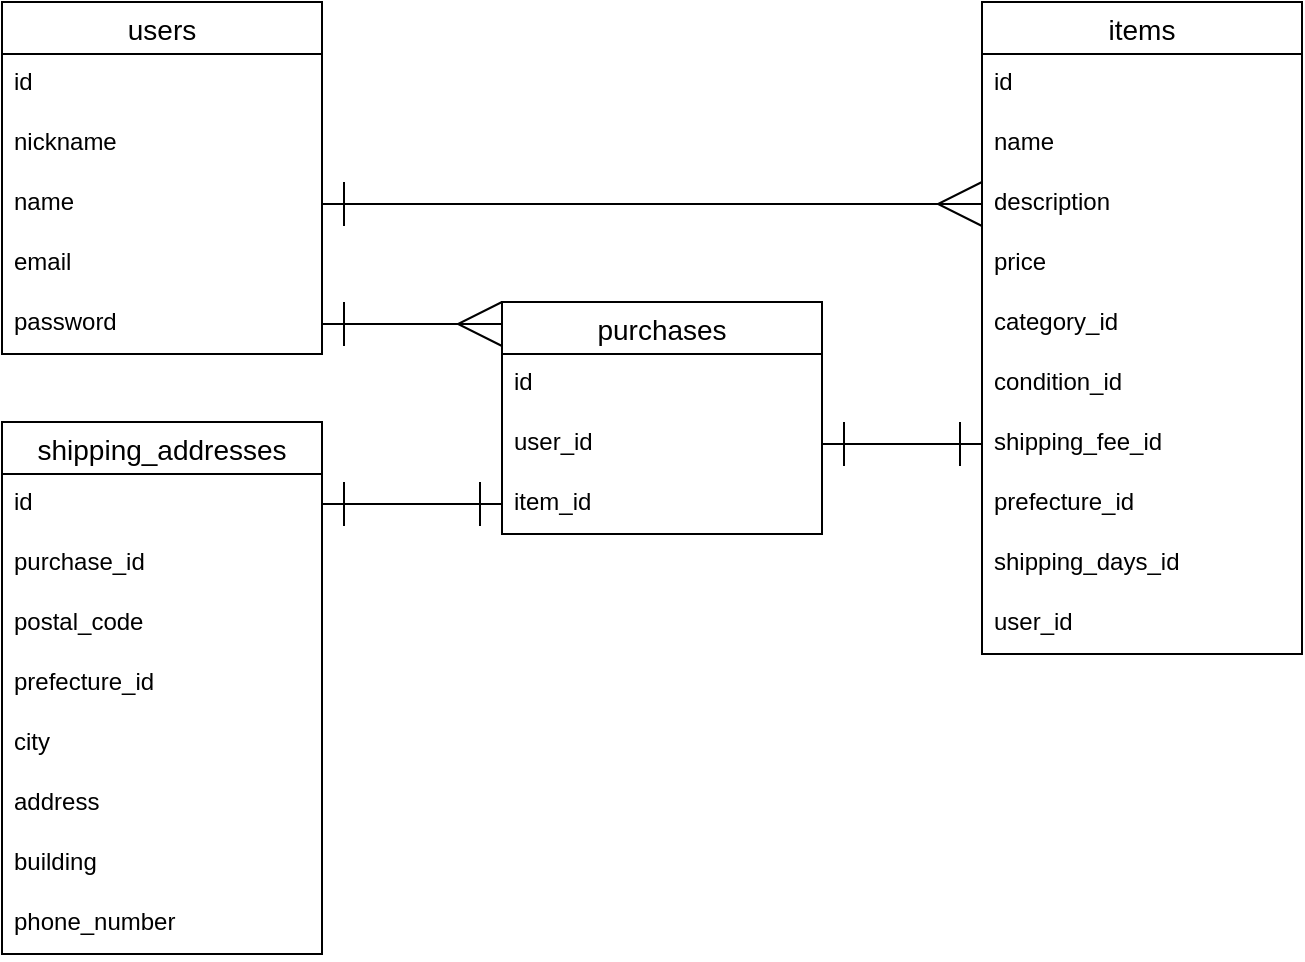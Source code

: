 <mxfile>
    <diagram id="_af0LlC1R5u32G97hvIy" name="ページ1">
        <mxGraphModel dx="693" dy="622" grid="1" gridSize="10" guides="1" tooltips="1" connect="1" arrows="1" fold="1" page="1" pageScale="1" pageWidth="827" pageHeight="1169" math="0" shadow="0">
            <root>
                <mxCell id="0"/>
                <mxCell id="1" parent="0"/>
                <mxCell id="WiO7XwDa6cTCLaKJCG0W-1" value="users" style="swimlane;fontStyle=0;childLayout=stackLayout;horizontal=1;startSize=26;horizontalStack=0;resizeParent=1;resizeParentMax=0;resizeLast=0;collapsible=1;marginBottom=0;align=center;fontSize=14;" vertex="1" parent="1">
                    <mxGeometry x="60" y="40" width="160" height="176" as="geometry"/>
                </mxCell>
                <mxCell id="WiO7XwDa6cTCLaKJCG0W-2" value="id " style="text;strokeColor=none;fillColor=none;spacingLeft=4;spacingRight=4;overflow=hidden;rotatable=0;points=[[0,0.5],[1,0.5]];portConstraint=eastwest;fontSize=12;" vertex="1" parent="WiO7XwDa6cTCLaKJCG0W-1">
                    <mxGeometry y="26" width="160" height="30" as="geometry"/>
                </mxCell>
                <mxCell id="WiO7XwDa6cTCLaKJCG0W-3" value="nickname" style="text;strokeColor=none;fillColor=none;spacingLeft=4;spacingRight=4;overflow=hidden;rotatable=0;points=[[0,0.5],[1,0.5]];portConstraint=eastwest;fontSize=12;" vertex="1" parent="WiO7XwDa6cTCLaKJCG0W-1">
                    <mxGeometry y="56" width="160" height="30" as="geometry"/>
                </mxCell>
                <mxCell id="WiO7XwDa6cTCLaKJCG0W-4" value="name" style="text;strokeColor=none;fillColor=none;spacingLeft=4;spacingRight=4;overflow=hidden;rotatable=0;points=[[0,0.5],[1,0.5]];portConstraint=eastwest;fontSize=12;" vertex="1" parent="WiO7XwDa6cTCLaKJCG0W-1">
                    <mxGeometry y="86" width="160" height="30" as="geometry"/>
                </mxCell>
                <mxCell id="WiO7XwDa6cTCLaKJCG0W-19" value="email" style="text;strokeColor=none;fillColor=none;spacingLeft=4;spacingRight=4;overflow=hidden;rotatable=0;points=[[0,0.5],[1,0.5]];portConstraint=eastwest;fontSize=12;" vertex="1" parent="WiO7XwDa6cTCLaKJCG0W-1">
                    <mxGeometry y="116" width="160" height="30" as="geometry"/>
                </mxCell>
                <mxCell id="WiO7XwDa6cTCLaKJCG0W-21" value="password" style="text;strokeColor=none;fillColor=none;spacingLeft=4;spacingRight=4;overflow=hidden;rotatable=0;points=[[0,0.5],[1,0.5]];portConstraint=eastwest;fontSize=12;" vertex="1" parent="WiO7XwDa6cTCLaKJCG0W-1">
                    <mxGeometry y="146" width="160" height="30" as="geometry"/>
                </mxCell>
                <mxCell id="WiO7XwDa6cTCLaKJCG0W-5" value="shipping_addresses" style="swimlane;fontStyle=0;childLayout=stackLayout;horizontal=1;startSize=26;horizontalStack=0;resizeParent=1;resizeParentMax=0;resizeLast=0;collapsible=1;marginBottom=0;align=center;fontSize=14;" vertex="1" parent="1">
                    <mxGeometry x="60" y="250" width="160" height="266" as="geometry"/>
                </mxCell>
                <mxCell id="WiO7XwDa6cTCLaKJCG0W-6" value="id" style="text;strokeColor=none;fillColor=none;spacingLeft=4;spacingRight=4;overflow=hidden;rotatable=0;points=[[0,0.5],[1,0.5]];portConstraint=eastwest;fontSize=12;" vertex="1" parent="WiO7XwDa6cTCLaKJCG0W-5">
                    <mxGeometry y="26" width="160" height="30" as="geometry"/>
                </mxCell>
                <mxCell id="WiO7XwDa6cTCLaKJCG0W-7" value="purchase_id" style="text;strokeColor=none;fillColor=none;spacingLeft=4;spacingRight=4;overflow=hidden;rotatable=0;points=[[0,0.5],[1,0.5]];portConstraint=eastwest;fontSize=12;" vertex="1" parent="WiO7XwDa6cTCLaKJCG0W-5">
                    <mxGeometry y="56" width="160" height="30" as="geometry"/>
                </mxCell>
                <mxCell id="WiO7XwDa6cTCLaKJCG0W-8" value="postal_code" style="text;strokeColor=none;fillColor=none;spacingLeft=4;spacingRight=4;overflow=hidden;rotatable=0;points=[[0,0.5],[1,0.5]];portConstraint=eastwest;fontSize=12;" vertex="1" parent="WiO7XwDa6cTCLaKJCG0W-5">
                    <mxGeometry y="86" width="160" height="30" as="geometry"/>
                </mxCell>
                <mxCell id="WiO7XwDa6cTCLaKJCG0W-28" value="prefecture_id" style="text;strokeColor=none;fillColor=none;spacingLeft=4;spacingRight=4;overflow=hidden;rotatable=0;points=[[0,0.5],[1,0.5]];portConstraint=eastwest;fontSize=12;" vertex="1" parent="WiO7XwDa6cTCLaKJCG0W-5">
                    <mxGeometry y="116" width="160" height="30" as="geometry"/>
                </mxCell>
                <mxCell id="WiO7XwDa6cTCLaKJCG0W-29" value="city" style="text;strokeColor=none;fillColor=none;spacingLeft=4;spacingRight=4;overflow=hidden;rotatable=0;points=[[0,0.5],[1,0.5]];portConstraint=eastwest;fontSize=12;" vertex="1" parent="WiO7XwDa6cTCLaKJCG0W-5">
                    <mxGeometry y="146" width="160" height="30" as="geometry"/>
                </mxCell>
                <mxCell id="WiO7XwDa6cTCLaKJCG0W-30" value="address" style="text;strokeColor=none;fillColor=none;spacingLeft=4;spacingRight=4;overflow=hidden;rotatable=0;points=[[0,0.5],[1,0.5]];portConstraint=eastwest;fontSize=12;" vertex="1" parent="WiO7XwDa6cTCLaKJCG0W-5">
                    <mxGeometry y="176" width="160" height="30" as="geometry"/>
                </mxCell>
                <mxCell id="WiO7XwDa6cTCLaKJCG0W-31" value="building" style="text;strokeColor=none;fillColor=none;spacingLeft=4;spacingRight=4;overflow=hidden;rotatable=0;points=[[0,0.5],[1,0.5]];portConstraint=eastwest;fontSize=12;" vertex="1" parent="WiO7XwDa6cTCLaKJCG0W-5">
                    <mxGeometry y="206" width="160" height="30" as="geometry"/>
                </mxCell>
                <mxCell id="WiO7XwDa6cTCLaKJCG0W-38" value="phone_number" style="text;strokeColor=none;fillColor=none;spacingLeft=4;spacingRight=4;overflow=hidden;rotatable=0;points=[[0,0.5],[1,0.5]];portConstraint=eastwest;fontSize=12;" vertex="1" parent="WiO7XwDa6cTCLaKJCG0W-5">
                    <mxGeometry y="236" width="160" height="30" as="geometry"/>
                </mxCell>
                <mxCell id="WiO7XwDa6cTCLaKJCG0W-11" value="items" style="swimlane;fontStyle=0;childLayout=stackLayout;horizontal=1;startSize=26;horizontalStack=0;resizeParent=1;resizeParentMax=0;resizeLast=0;collapsible=1;marginBottom=0;align=center;fontSize=14;" vertex="1" parent="1">
                    <mxGeometry x="550" y="40" width="160" height="326" as="geometry"/>
                </mxCell>
                <mxCell id="WiO7XwDa6cTCLaKJCG0W-12" value="id" style="text;strokeColor=none;fillColor=none;spacingLeft=4;spacingRight=4;overflow=hidden;rotatable=0;points=[[0,0.5],[1,0.5]];portConstraint=eastwest;fontSize=12;" vertex="1" parent="WiO7XwDa6cTCLaKJCG0W-11">
                    <mxGeometry y="26" width="160" height="30" as="geometry"/>
                </mxCell>
                <mxCell id="WiO7XwDa6cTCLaKJCG0W-13" value="name" style="text;strokeColor=none;fillColor=none;spacingLeft=4;spacingRight=4;overflow=hidden;rotatable=0;points=[[0,0.5],[1,0.5]];portConstraint=eastwest;fontSize=12;" vertex="1" parent="WiO7XwDa6cTCLaKJCG0W-11">
                    <mxGeometry y="56" width="160" height="30" as="geometry"/>
                </mxCell>
                <mxCell id="WiO7XwDa6cTCLaKJCG0W-14" value="description" style="text;strokeColor=none;fillColor=none;spacingLeft=4;spacingRight=4;overflow=hidden;rotatable=0;points=[[0,0.5],[1,0.5]];portConstraint=eastwest;fontSize=12;" vertex="1" parent="WiO7XwDa6cTCLaKJCG0W-11">
                    <mxGeometry y="86" width="160" height="30" as="geometry"/>
                </mxCell>
                <mxCell id="WiO7XwDa6cTCLaKJCG0W-23" value="price" style="text;strokeColor=none;fillColor=none;spacingLeft=4;spacingRight=4;overflow=hidden;rotatable=0;points=[[0,0.5],[1,0.5]];portConstraint=eastwest;fontSize=12;" vertex="1" parent="WiO7XwDa6cTCLaKJCG0W-11">
                    <mxGeometry y="116" width="160" height="30" as="geometry"/>
                </mxCell>
                <mxCell id="WiO7XwDa6cTCLaKJCG0W-26" value="category_id" style="text;strokeColor=none;fillColor=none;spacingLeft=4;spacingRight=4;overflow=hidden;rotatable=0;points=[[0,0.5],[1,0.5]];portConstraint=eastwest;fontSize=12;" vertex="1" parent="WiO7XwDa6cTCLaKJCG0W-11">
                    <mxGeometry y="146" width="160" height="30" as="geometry"/>
                </mxCell>
                <mxCell id="WiO7XwDa6cTCLaKJCG0W-32" value="condition_id" style="text;strokeColor=none;fillColor=none;spacingLeft=4;spacingRight=4;overflow=hidden;rotatable=0;points=[[0,0.5],[1,0.5]];portConstraint=eastwest;fontSize=12;" vertex="1" parent="WiO7XwDa6cTCLaKJCG0W-11">
                    <mxGeometry y="176" width="160" height="30" as="geometry"/>
                </mxCell>
                <mxCell id="WiO7XwDa6cTCLaKJCG0W-34" value="shipping_fee_id" style="text;strokeColor=none;fillColor=none;spacingLeft=4;spacingRight=4;overflow=hidden;rotatable=0;points=[[0,0.5],[1,0.5]];portConstraint=eastwest;fontSize=12;" vertex="1" parent="WiO7XwDa6cTCLaKJCG0W-11">
                    <mxGeometry y="206" width="160" height="30" as="geometry"/>
                </mxCell>
                <mxCell id="WiO7XwDa6cTCLaKJCG0W-33" value="prefecture_id" style="text;strokeColor=none;fillColor=none;spacingLeft=4;spacingRight=4;overflow=hidden;rotatable=0;points=[[0,0.5],[1,0.5]];portConstraint=eastwest;fontSize=12;" vertex="1" parent="WiO7XwDa6cTCLaKJCG0W-11">
                    <mxGeometry y="236" width="160" height="30" as="geometry"/>
                </mxCell>
                <mxCell id="WiO7XwDa6cTCLaKJCG0W-35" value="shipping_days_id" style="text;strokeColor=none;fillColor=none;spacingLeft=4;spacingRight=4;overflow=hidden;rotatable=0;points=[[0,0.5],[1,0.5]];portConstraint=eastwest;fontSize=12;" vertex="1" parent="WiO7XwDa6cTCLaKJCG0W-11">
                    <mxGeometry y="266" width="160" height="30" as="geometry"/>
                </mxCell>
                <mxCell id="WiO7XwDa6cTCLaKJCG0W-37" value="user_id" style="text;strokeColor=none;fillColor=none;spacingLeft=4;spacingRight=4;overflow=hidden;rotatable=0;points=[[0,0.5],[1,0.5]];portConstraint=eastwest;fontSize=12;" vertex="1" parent="WiO7XwDa6cTCLaKJCG0W-11">
                    <mxGeometry y="296" width="160" height="30" as="geometry"/>
                </mxCell>
                <mxCell id="WiO7XwDa6cTCLaKJCG0W-15" value="purchases" style="swimlane;fontStyle=0;childLayout=stackLayout;horizontal=1;startSize=26;horizontalStack=0;resizeParent=1;resizeParentMax=0;resizeLast=0;collapsible=1;marginBottom=0;align=center;fontSize=14;" vertex="1" parent="1">
                    <mxGeometry x="310" y="190" width="160" height="116" as="geometry"/>
                </mxCell>
                <mxCell id="WiO7XwDa6cTCLaKJCG0W-16" value="id" style="text;strokeColor=none;fillColor=none;spacingLeft=4;spacingRight=4;overflow=hidden;rotatable=0;points=[[0,0.5],[1,0.5]];portConstraint=eastwest;fontSize=12;" vertex="1" parent="WiO7XwDa6cTCLaKJCG0W-15">
                    <mxGeometry y="26" width="160" height="30" as="geometry"/>
                </mxCell>
                <mxCell id="WiO7XwDa6cTCLaKJCG0W-17" value="user_id" style="text;strokeColor=none;fillColor=none;spacingLeft=4;spacingRight=4;overflow=hidden;rotatable=0;points=[[0,0.5],[1,0.5]];portConstraint=eastwest;fontSize=12;" vertex="1" parent="WiO7XwDa6cTCLaKJCG0W-15">
                    <mxGeometry y="56" width="160" height="30" as="geometry"/>
                </mxCell>
                <mxCell id="WiO7XwDa6cTCLaKJCG0W-18" value="item_id" style="text;strokeColor=none;fillColor=none;spacingLeft=4;spacingRight=4;overflow=hidden;rotatable=0;points=[[0,0.5],[1,0.5]];portConstraint=eastwest;fontSize=12;" vertex="1" parent="WiO7XwDa6cTCLaKJCG0W-15">
                    <mxGeometry y="86" width="160" height="30" as="geometry"/>
                </mxCell>
                <mxCell id="WiO7XwDa6cTCLaKJCG0W-45" style="edgeStyle=none;html=1;exitX=1;exitY=0.5;exitDx=0;exitDy=0;entryX=0;entryY=0.5;entryDx=0;entryDy=0;endArrow=ERmany;endFill=0;startArrow=ERone;startFill=0;endSize=20;startSize=20;" edge="1" parent="1" source="WiO7XwDa6cTCLaKJCG0W-4" target="WiO7XwDa6cTCLaKJCG0W-14">
                    <mxGeometry relative="1" as="geometry"/>
                </mxCell>
                <mxCell id="WiO7XwDa6cTCLaKJCG0W-51" style="edgeStyle=none;shape=connector;rounded=1;html=1;labelBackgroundColor=default;strokeColor=default;fontFamily=Helvetica;fontSize=11;fontColor=default;startArrow=ERone;startFill=0;endArrow=ERmany;endFill=0;startSize=20;endSize=20;" edge="1" parent="1" source="WiO7XwDa6cTCLaKJCG0W-21">
                    <mxGeometry relative="1" as="geometry">
                        <mxPoint x="310" y="201" as="targetPoint"/>
                    </mxGeometry>
                </mxCell>
                <mxCell id="WiO7XwDa6cTCLaKJCG0W-52" style="edgeStyle=none;shape=connector;rounded=1;html=1;entryX=0;entryY=0.5;entryDx=0;entryDy=0;labelBackgroundColor=default;strokeColor=default;fontFamily=Helvetica;fontSize=11;fontColor=default;startArrow=ERone;startFill=0;endArrow=ERone;endFill=0;startSize=20;endSize=20;" edge="1" parent="1" source="WiO7XwDa6cTCLaKJCG0W-17" target="WiO7XwDa6cTCLaKJCG0W-34">
                    <mxGeometry relative="1" as="geometry"/>
                </mxCell>
                <mxCell id="WiO7XwDa6cTCLaKJCG0W-53" style="edgeStyle=none;shape=connector;rounded=1;html=1;entryX=1;entryY=0.5;entryDx=0;entryDy=0;labelBackgroundColor=default;strokeColor=default;fontFamily=Helvetica;fontSize=11;fontColor=default;startArrow=ERone;startFill=0;endArrow=ERone;endFill=0;startSize=20;endSize=20;" edge="1" parent="1" source="WiO7XwDa6cTCLaKJCG0W-18" target="WiO7XwDa6cTCLaKJCG0W-6">
                    <mxGeometry relative="1" as="geometry"/>
                </mxCell>
            </root>
        </mxGraphModel>
    </diagram>
</mxfile>
